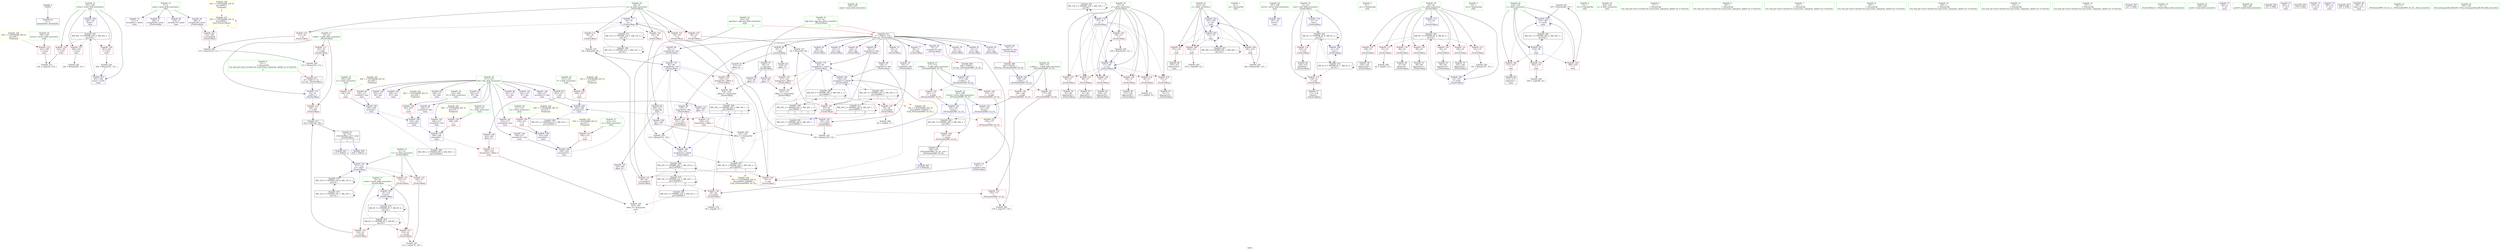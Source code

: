 digraph "SVFG" {
	label="SVFG";

	Node0x560f4e4e7440 [shape=record,color=grey,label="{NodeID: 0\nNullPtr}"];
	Node0x560f4e4e7440 -> Node0x560f4e511d20[style=solid];
	Node0x560f4e515880 [shape=record,color=blue,label="{NodeID: 194\n201\<--39\niCase\<--\nmain\n}"];
	Node0x560f4e515880 -> Node0x560f4e5302c0[style=dashed];
	Node0x560f4e512bf0 [shape=record,color=red,label="{NodeID: 111\n103\<--19\n\<--v.addr\n_Z5solve3Keyx\n}"];
	Node0x560f4e512bf0 -> Node0x560f4e5168b0[style=solid];
	Node0x560f4e510ef0 [shape=record,color=green,label="{NodeID: 28\n194\<--195\nmain\<--main_field_insensitive\n}"];
	Node0x560f4e5366c0 [shape=record,color=black,label="{NodeID: 305\nMR_10V_2 = PHI(MR_10V_3, MR_10V_1, )\npts\{28 \}\n}"];
	Node0x560f4e5366c0 -> Node0x560f4e51a800[style=dashed];
	Node0x560f4e5366c0 -> Node0x560f4e5366c0[style=dashed];
	Node0x560f4e5189f0 [shape=record,color=red,label="{NodeID: 139\n63\<--62\n\<--arrayidx6\n_Z5solve3Keyx\n}"];
	Node0x560f4e5189f0 -> Node0x560f4e517630[style=solid];
	Node0x560f4e513660 [shape=record,color=black,label="{NodeID: 56\n108\<--107\nidxprom25\<--\n_Z5solve3Keyx\n}"];
	Node0x560f4e52f260 [shape=record,color=yellow,style=double,label="{NodeID: 333\n16V_1 = ENCHI(MR_16V_0)\npts\{50000 \}\nFun[_Z5solve3Keyx]|{|<s1>3}}"];
	Node0x560f4e52f260 -> Node0x560f4e518d30[style=dashed];
	Node0x560f4e52f260:s1 -> Node0x560f4e52f260[style=dashed,color=red];
	Node0x560f4e51a0b0 [shape=record,color=red,label="{NodeID: 167\n275\<--221\n\<--j\nmain\n}"];
	Node0x560f4e51a0b0 -> Node0x560f4e513e80[style=solid];
	Node0x560f4e514d20 [shape=record,color=purple,label="{NodeID: 84\n84\<--17\narrayidx18\<--key\n_Z5solve3Keyx\n}"];
	Node0x560f4e514d20 -> Node0x560f4e518b90[style=solid];
	Node0x560f4e514d20 -> Node0x560f4e51a9a0[style=solid];
	Node0x560f4e4fcf30 [shape=record,color=green,label="{NodeID: 1\n6\<--1\n.str\<--dummyObj\nGlob }"];
	Node0x560f4e515950 [shape=record,color=blue,label="{NodeID: 195\n240\<--238\narrayidx\<--\nmain\n}"];
	Node0x560f4e515950 -> Node0x560f4e515a20[style=dashed];
	Node0x560f4e512cc0 [shape=record,color=red,label="{NodeID: 112\n160\<--19\n\<--v.addr\n_Z5solve3Keyx\n}"];
	Node0x560f4e512cc0 -> Node0x560f4e51f8f0[style=solid];
	Node0x560f4e510fc0 [shape=record,color=green,label="{NodeID: 29\n197\<--198\nretval\<--retval_field_insensitive\nmain\n}"];
	Node0x560f4e510fc0 -> Node0x560f4e5157b0[style=solid];
	Node0x560f4e536bc0 [shape=record,color=black,label="{NodeID: 306\nMR_12V_2 = PHI(MR_12V_3, MR_12V_1, )\npts\{30 \}\n}"];
	Node0x560f4e536bc0 -> Node0x560f4e51a8d0[style=dashed];
	Node0x560f4e536bc0 -> Node0x560f4e52ccc0[style=dashed];
	Node0x560f4e536bc0 -> Node0x560f4e536bc0[style=dashed];
	Node0x560f4e518ac0 [shape=record,color=red,label="{NodeID: 140\n78\<--75\n\<--call\n_Z5solve3Keyx\n}"];
	Node0x560f4e518ac0 -> Node0x560f4e51a8d0[style=solid];
	Node0x560f4e513730 [shape=record,color=black,label="{NodeID: 57\n117\<--116\ntobool\<--\n_Z5solve3Keyx\n}"];
	Node0x560f4e51f8f0 [shape=record,color=black,label="{NodeID: 251\n162 = PHI(158, 160, )\n}"];
	Node0x560f4e51f8f0 -> Node0x560f4e513a70[style=solid];
	Node0x560f4e51a180 [shape=record,color=red,label="{NodeID: 168\n281\<--221\n\<--j\nmain\n}"];
	Node0x560f4e51a180 -> Node0x560f4e520190[style=solid];
	Node0x560f4e514df0 [shape=record,color=purple,label="{NodeID: 85\n89\<--17\nb19\<--key\n_Z5solve3Keyx\n}"];
	Node0x560f4e507ff0 [shape=record,color=green,label="{NodeID: 2\n8\<--1\n.str.1\<--dummyObj\nGlob }"];
	Node0x560f4e515a20 [shape=record,color=blue,label="{NodeID: 196\n244\<--242\narrayidx4\<--\nmain\n}"];
	Node0x560f4e515a20 -> Node0x560f4e515af0[style=dashed];
	Node0x560f4e512d90 [shape=record,color=red,label="{NodeID: 113\n116\<--21\n\<--visit\n_Z5solve3Keyx\n}"];
	Node0x560f4e512d90 -> Node0x560f4e513730[style=solid];
	Node0x560f4e511090 [shape=record,color=green,label="{NodeID: 30\n199\<--200\nnCase\<--nCase_field_insensitive\nmain\n}"];
	Node0x560f4e511090 -> Node0x560f4e519550[style=solid];
	Node0x560f4e5370c0 [shape=record,color=black,label="{NodeID: 307\nMR_14V_2 = PHI(MR_14V_3, MR_14V_1, )\npts\{32 \}\n}"];
	Node0x560f4e5370c0 -> Node0x560f4e51ace0[style=dashed];
	Node0x560f4e5370c0 -> Node0x560f4e52d1c0[style=dashed];
	Node0x560f4e5370c0 -> Node0x560f4e5370c0[style=dashed];
	Node0x560f4e518b90 [shape=record,color=red,label="{NodeID: 141\n85\<--84\n\<--arrayidx18\n_Z5solve3Keyx\n}"];
	Node0x560f4e518b90 -> Node0x560f4e520310[style=solid];
	Node0x560f4e513800 [shape=record,color=black,label="{NodeID: 58\n129\<--128\nidxprom32\<--\n_Z5solve3Keyx\n}"];
	Node0x560f4e51fe90 [shape=record,color=grey,label="{NodeID: 252\n140 = Binary(139, 134, )\n}"];
	Node0x560f4e51fe90 -> Node0x560f4e51af50[style=solid];
	Node0x560f4e51a250 [shape=record,color=red,label="{NodeID: 169\n314\<--313\ndummyVal\<--offset_0\n_Z5solve3Keyx\n}"];
	Node0x560f4e51a250 -> Node0x560f4e51ab40[style=solid];
	Node0x560f4e514ec0 [shape=record,color=purple,label="{NodeID: 86\n92\<--17\narrayidx21\<--key\n_Z5solve3Keyx\n}"];
	Node0x560f4e514ec0 -> Node0x560f4e518c60[style=solid];
	Node0x560f4e514ec0 -> Node0x560f4e51aa70[style=solid];
	Node0x560f4e4ea1d0 [shape=record,color=green,label="{NodeID: 3\n10\<--1\n.str.2\<--dummyObj\nGlob }"];
	Node0x560f4e515af0 [shape=record,color=blue,label="{NodeID: 197\n248\<--246\narrayidx6\<--\nmain\n}"];
	Node0x560f4e515af0 -> Node0x560f4e51a3f0[style=dashed];
	Node0x560f4e515af0 -> Node0x560f4e5311c0[style=dashed];
	Node0x560f4e512e60 [shape=record,color=red,label="{NodeID: 114\n155\<--21\n\<--visit\n_Z5solve3Keyx\n}"];
	Node0x560f4e512e60 -> Node0x560f4e5139a0[style=solid];
	Node0x560f4e511160 [shape=record,color=green,label="{NodeID: 31\n201\<--202\niCase\<--iCase_field_insensitive\nmain\n}"];
	Node0x560f4e511160 -> Node0x560f4e519620[style=solid];
	Node0x560f4e511160 -> Node0x560f4e5196f0[style=solid];
	Node0x560f4e511160 -> Node0x560f4e5197c0[style=solid];
	Node0x560f4e511160 -> Node0x560f4e515880[style=solid];
	Node0x560f4e511160 -> Node0x560f4e516310[style=solid];
	Node0x560f4e5375c0 [shape=record,color=black,label="{NodeID: 308\nMR_18V_2 = PHI(MR_18V_3, MR_18V_1, )\npts\{340000 \}\n|{|<s3>3|<s4>3}}"];
	Node0x560f4e5375c0 -> Node0x560f4e518920[style=dashed];
	Node0x560f4e5375c0 -> Node0x560f4e533ec0[style=dashed];
	Node0x560f4e5375c0 -> Node0x560f4e5375c0[style=dashed];
	Node0x560f4e5375c0:s3 -> Node0x560f4e518e00[style=dashed,color=blue];
	Node0x560f4e5375c0:s4 -> Node0x560f4e51ae80[style=dashed,color=blue];
	Node0x560f4e518c60 [shape=record,color=red,label="{NodeID: 142\n93\<--92\n\<--arrayidx21\n_Z5solve3Keyx\n}"];
	Node0x560f4e518c60 -> Node0x560f4e520610[style=solid];
	Node0x560f4e5138d0 [shape=record,color=black,label="{NodeID: 59\n137\<--136\nidxprom36\<--\n_Z5solve3Keyx\n}"];
	Node0x560f4e520010 [shape=record,color=grey,label="{NodeID: 253\n287 = Binary(286, 147, )\n}"];
	Node0x560f4e520010 -> Node0x560f4e5160a0[style=solid];
	Node0x560f4e51a320 [shape=record,color=red,label="{NodeID: 170\n317\<--316\ndummyVal\<--offset_1\n_Z5solve3Keyx\n}"];
	Node0x560f4e51a320 -> Node0x560f4e51ac10[style=solid];
	Node0x560f4e514f90 [shape=record,color=purple,label="{NodeID: 87\n127\<--17\na31\<--key\n_Z5solve3Keyx\n}"];
	Node0x560f4e50f8a0 [shape=record,color=green,label="{NodeID: 4\n12\<--1\n.str.3\<--dummyObj\nGlob }"];
	Node0x560f4e515bc0 [shape=record,color=blue,label="{NodeID: 198\n252\<--250\narrayidx8\<--\nmain\n}"];
	Node0x560f4e515bc0 -> Node0x560f4e515c90[style=dashed];
	Node0x560f4e512f30 [shape=record,color=red,label="{NodeID: 115\n119\<--23\n\<--result\n_Z5solve3Keyx\n}"];
	Node0x560f4e512f30 -> Node0x560f4e517330[style=solid];
	Node0x560f4e511230 [shape=record,color=green,label="{NodeID: 32\n203\<--204\nn\<--n_field_insensitive\nmain\n}"];
	Node0x560f4e537ac0 [shape=record,color=black,label="{NodeID: 309\nMR_20V_2 = PHI(MR_20V_3, MR_20V_1, )\npts\{340001 \}\n|{|<s2>3|<s3>3}}"];
	Node0x560f4e537ac0 -> Node0x560f4e5343c0[style=dashed];
	Node0x560f4e537ac0 -> Node0x560f4e537ac0[style=dashed];
	Node0x560f4e537ac0:s2 -> Node0x560f4e518ed0[style=dashed,color=blue];
	Node0x560f4e537ac0:s3 -> Node0x560f4e51af50[style=dashed,color=blue];
	Node0x560f4e518d30 [shape=record,color=red,label="{NodeID: 143\n110\<--109\n\<--arrayidx26\n_Z5solve3Keyx\n}"];
	Node0x560f4e518d30 -> Node0x560f4e520790[style=solid];
	Node0x560f4e5139a0 [shape=record,color=black,label="{NodeID: 60\n156\<--155\ntobool42\<--\n_Z5solve3Keyx\n}"];
	Node0x560f4e520190 [shape=record,color=grey,label="{NodeID: 254\n282 = Binary(281, 147, )\n}"];
	Node0x560f4e520190 -> Node0x560f4e515fd0[style=solid];
	Node0x560f4e51a3f0 [shape=record,color=red,label="{NodeID: 171\n320\<--319\ndummyVal\<--offset_0\nmain\n}"];
	Node0x560f4e51a3f0 -> Node0x560f4e516170[style=solid];
	Node0x560f4e515060 [shape=record,color=purple,label="{NodeID: 88\n130\<--17\narrayidx33\<--key\n_Z5solve3Keyx\n}"];
	Node0x560f4e515060 -> Node0x560f4e518e00[style=solid];
	Node0x560f4e515060 -> Node0x560f4e51ae80[style=solid];
	Node0x560f4e50f930 [shape=record,color=green,label="{NodeID: 5\n37\<--1\n\<--dummyObj\nCan only get source location for instruction, argument, global var or function.}"];
	Node0x560f4e52f7d0 [shape=record,color=black,label="{NodeID: 282\nMR_26V_3 = PHI(MR_26V_4, MR_26V_2, )\npts\{168 \}\n}"];
	Node0x560f4e52f7d0 -> Node0x560f4e518fa0[style=dashed];
	Node0x560f4e515c90 [shape=record,color=blue,label="{NodeID: 199\n256\<--254\narrayidx10\<--\nmain\n}"];
	Node0x560f4e515c90 -> Node0x560f4e515d60[style=dashed];
	Node0x560f4e517740 [shape=record,color=red,label="{NodeID: 116\n158\<--23\n\<--result\n_Z5solve3Keyx\n}"];
	Node0x560f4e517740 -> Node0x560f4e51f8f0[style=solid];
	Node0x560f4e511300 [shape=record,color=green,label="{NodeID: 33\n205\<--206\na\<--a_field_insensitive\nmain\n}"];
	Node0x560f4e511300 -> Node0x560f4e519890[style=solid];
	Node0x560f4e537fc0 [shape=record,color=black,label="{NodeID: 310\nMR_22V_2 = PHI(MR_22V_3, MR_22V_1, )\npts\{2240000 \}\n|{|<s3>8}}"];
	Node0x560f4e537fc0 -> Node0x560f4e518920[style=dashed];
	Node0x560f4e537fc0 -> Node0x560f4e5348c0[style=dashed];
	Node0x560f4e537fc0 -> Node0x560f4e537fc0[style=dashed];
	Node0x560f4e537fc0:s3 -> Node0x560f4e531bc0[style=dashed,color=blue];
	Node0x560f4e518e00 [shape=record,color=red,label="{NodeID: 144\n131\<--130\n\<--arrayidx33\n_Z5solve3Keyx\n}"];
	Node0x560f4e518e00 -> Node0x560f4e516730[style=solid];
	Node0x560f4e513a70 [shape=record,color=black,label="{NodeID: 61\n16\<--162\n_Z5solve3Keyx_ret\<--cond\n_Z5solve3Keyx\n|{<s0>3|<s1>8}}"];
	Node0x560f4e513a70:s0 -> Node0x560f4e5578f0[style=solid,color=blue];
	Node0x560f4e513a70:s1 -> Node0x560f4e557b90[style=solid,color=blue];
	Node0x560f4e520310 [shape=record,color=grey,label="{NodeID: 255\n86 = Binary(85, 80, )\n}"];
	Node0x560f4e520310 -> Node0x560f4e51a9a0[style=solid];
	Node0x560f4e51a4c0 [shape=record,color=red,label="{NodeID: 172\n323\<--322\ndummyVal\<--offset_1\nmain\n}"];
	Node0x560f4e51a4c0 -> Node0x560f4e516240[style=solid];
	Node0x560f4e515130 [shape=record,color=purple,label="{NodeID: 89\n135\<--17\nb35\<--key\n_Z5solve3Keyx\n}"];
	Node0x560f4e4ea920 [shape=record,color=green,label="{NodeID: 6\n39\<--1\n\<--dummyObj\nCan only get source location for instruction, argument, global var or function.}"];
	Node0x560f4e515d60 [shape=record,color=blue,label="{NodeID: 200\n260\<--258\narrayidx12\<--\nmain\n}"];
	Node0x560f4e515d60 -> Node0x560f4e51a4c0[style=dashed];
	Node0x560f4e515d60 -> Node0x560f4e5316c0[style=dashed];
	Node0x560f4e517810 [shape=record,color=red,label="{NodeID: 117\n41\<--25\n\<--i\n_Z5solve3Keyx\n}"];
	Node0x560f4e517810 -> Node0x560f4e5174b0[style=solid];
	Node0x560f4e5113d0 [shape=record,color=green,label="{NodeID: 34\n207\<--208\nb\<--b_field_insensitive\nmain\n}"];
	Node0x560f4e5113d0 -> Node0x560f4e519960[style=solid];
	Node0x560f4e5384c0 [shape=record,color=black,label="{NodeID: 311\nMR_24V_2 = PHI(MR_24V_3, MR_24V_1, )\npts\{2240001 \}\n|{|<s2>8}}"];
	Node0x560f4e5384c0 -> Node0x560f4e534dc0[style=dashed];
	Node0x560f4e5384c0 -> Node0x560f4e5384c0[style=dashed];
	Node0x560f4e5384c0:s2 -> Node0x560f4e5320c0[style=dashed,color=blue];
	Node0x560f4e518ed0 [shape=record,color=red,label="{NodeID: 145\n139\<--138\n\<--arrayidx37\n_Z5solve3Keyx\n}"];
	Node0x560f4e518ed0 -> Node0x560f4e51fe90[style=solid];
	Node0x560f4e513b40 [shape=record,color=black,label="{NodeID: 62\n164\<--187\n_ZSt3minIxERKT_S2_S2__ret\<--\n_ZSt3minIxERKT_S2_S2_\n|{<s0>1}}"];
	Node0x560f4e513b40:s0 -> Node0x560f4e557700[style=solid,color=blue];
	Node0x560f4e53d980 [shape=record,color=yellow,style=double,label="{NodeID: 339\n38V_1 = ENCHI(MR_38V_0)\npts\{200 \}\nFun[main]}"];
	Node0x560f4e53d980 -> Node0x560f4e519550[style=dashed];
	Node0x560f4e520490 [shape=record,color=grey,label="{NodeID: 256\n146 = Binary(145, 147, )\n}"];
	Node0x560f4e520490 -> Node0x560f4e51b0f0[style=solid];
	Node0x560f4e51a590 [shape=record,color=blue,label="{NodeID: 173\n19\<--18\nv.addr\<--v\n_Z5solve3Keyx\n}"];
	Node0x560f4e51a590 -> Node0x560f4e512bf0[style=dashed];
	Node0x560f4e51a590 -> Node0x560f4e512cc0[style=dashed];
	Node0x560f4e515200 [shape=record,color=purple,label="{NodeID: 90\n138\<--17\narrayidx37\<--key\n_Z5solve3Keyx\n}"];
	Node0x560f4e515200 -> Node0x560f4e518ed0[style=solid];
	Node0x560f4e515200 -> Node0x560f4e51af50[style=solid];
	Node0x560f4e4ea9b0 [shape=record,color=green,label="{NodeID: 7\n43\<--1\n\<--dummyObj\nCan only get source location for instruction, argument, global var or function.}"];
	Node0x560f4e515e30 [shape=record,color=blue,label="{NodeID: 201\n219\<--39\ni\<--\nmain\n}"];
	Node0x560f4e515e30 -> Node0x560f4e519d70[style=dashed];
	Node0x560f4e515e30 -> Node0x560f4e519e40[style=dashed];
	Node0x560f4e515e30 -> Node0x560f4e519f10[style=dashed];
	Node0x560f4e515e30 -> Node0x560f4e5160a0[style=dashed];
	Node0x560f4e515e30 -> Node0x560f4e5307c0[style=dashed];
	Node0x560f4e5178e0 [shape=record,color=red,label="{NodeID: 118\n46\<--25\n\<--i\n_Z5solve3Keyx\n}"];
	Node0x560f4e5178e0 -> Node0x560f4e5130b0[style=solid];
	Node0x560f4e5114a0 [shape=record,color=green,label="{NodeID: 35\n209\<--210\nc\<--c_field_insensitive\nmain\n}"];
	Node0x560f4e5114a0 -> Node0x560f4e519a30[style=solid];
	Node0x560f4e518fa0 [shape=record,color=red,label="{NodeID: 146\n187\<--167\n\<--retval\n_ZSt3minIxERKT_S2_S2_\n}"];
	Node0x560f4e518fa0 -> Node0x560f4e513b40[style=solid];
	Node0x560f4e513c10 [shape=record,color=black,label="{NodeID: 63\n293\<--217\n\<--key\nmain\n}"];
	Node0x560f4e513c10 -> Node0x560f4e512a50[style=solid];
	Node0x560f4e513c10 -> Node0x560f4e512b20[style=solid];
	Node0x560f4e520610 [shape=record,color=grey,label="{NodeID: 257\n94 = Binary(93, 88, )\n}"];
	Node0x560f4e520610 -> Node0x560f4e51aa70[style=solid];
	Node0x560f4e51a660 [shape=record,color=blue,label="{NodeID: 174\n21\<--37\nvisit\<--\n_Z5solve3Keyx\n}"];
	Node0x560f4e51a660 -> Node0x560f4e5357c0[style=dashed];
	Node0x560f4e5152d0 [shape=record,color=purple,label="{NodeID: 91\n312\<--96\noffset_0\<--\n}"];
	Node0x560f4e5152d0 -> Node0x560f4e51ab40[style=solid];
	Node0x560f4e4ea3e0 [shape=record,color=green,label="{NodeID: 8\n51\<--1\n\<--dummyObj\nCan only get source location for instruction, argument, global var or function.|{<s0>8}}"];
	Node0x560f4e4ea3e0:s0 -> Node0x560f4e558cb0[style=solid,color=red];
	Node0x560f4e5302c0 [shape=record,color=black,label="{NodeID: 285\nMR_40V_3 = PHI(MR_40V_4, MR_40V_2, )\npts\{202 \}\n}"];
	Node0x560f4e5302c0 -> Node0x560f4e519620[style=dashed];
	Node0x560f4e5302c0 -> Node0x560f4e5196f0[style=dashed];
	Node0x560f4e5302c0 -> Node0x560f4e5197c0[style=dashed];
	Node0x560f4e5302c0 -> Node0x560f4e516310[style=dashed];
	Node0x560f4e515f00 [shape=record,color=blue,label="{NodeID: 202\n221\<--39\nj\<--\nmain\n}"];
	Node0x560f4e515f00 -> Node0x560f4e519fe0[style=dashed];
	Node0x560f4e515f00 -> Node0x560f4e51a0b0[style=dashed];
	Node0x560f4e515f00 -> Node0x560f4e51a180[style=dashed];
	Node0x560f4e515f00 -> Node0x560f4e515f00[style=dashed];
	Node0x560f4e515f00 -> Node0x560f4e515fd0[style=dashed];
	Node0x560f4e515f00 -> Node0x560f4e530cc0[style=dashed];
	Node0x560f4e5179b0 [shape=record,color=red,label="{NodeID: 119\n68\<--25\n\<--i\n_Z5solve3Keyx\n}"];
	Node0x560f4e5179b0 -> Node0x560f4e513250[style=solid];
	Node0x560f4e511570 [shape=record,color=green,label="{NodeID: 36\n211\<--212\nd\<--d_field_insensitive\nmain\n}"];
	Node0x560f4e511570 -> Node0x560f4e519b00[style=solid];
	Node0x560f4e519070 [shape=record,color=red,label="{NodeID: 147\n177\<--169\n\<--__a.addr\n_ZSt3minIxERKT_S2_S2_\n}"];
	Node0x560f4e519070 -> Node0x560f4e519480[style=solid];
	Node0x560f4e513ce0 [shape=record,color=black,label="{NodeID: 64\n292\<--223\n\<--agg.tmp\nmain\n}"];
	Node0x560f4e513ce0 -> Node0x560f4e5128b0[style=solid];
	Node0x560f4e513ce0 -> Node0x560f4e512980[style=solid];
	Node0x560f4e53db40 [shape=record,color=yellow,style=double,label="{NodeID: 341\n42V_1 = ENCHI(MR_42V_0)\npts\{206 \}\nFun[main]}"];
	Node0x560f4e53db40 -> Node0x560f4e519890[style=dashed];
	Node0x560f4e520790 [shape=record,color=grey,label="{NodeID: 258\n112 = Binary(110, 111, )\n}"];
	Node0x560f4e520790 -> Node0x560f4e5168b0[style=solid];
	Node0x560f4e51a730 [shape=record,color=blue,label="{NodeID: 175\n25\<--39\ni\<--\n_Z5solve3Keyx\n}"];
	Node0x560f4e51a730 -> Node0x560f4e5361c0[style=dashed];
	Node0x560f4e5153a0 [shape=record,color=purple,label="{NodeID: 92\n315\<--96\noffset_1\<--\n}"];
	Node0x560f4e5153a0 -> Node0x560f4e51ac10[style=solid];
	Node0x560f4e4ea470 [shape=record,color=green,label="{NodeID: 9\n99\<--1\n\<--dummyObj\nCan only get source location for instruction, argument, global var or function.}"];
	Node0x560f4e5307c0 [shape=record,color=black,label="{NodeID: 286\nMR_54V_2 = PHI(MR_54V_4, MR_54V_1, )\npts\{220 \}\n}"];
	Node0x560f4e5307c0 -> Node0x560f4e515e30[style=dashed];
	Node0x560f4e515fd0 [shape=record,color=blue,label="{NodeID: 203\n221\<--282\nj\<--inc\nmain\n}"];
	Node0x560f4e515fd0 -> Node0x560f4e519fe0[style=dashed];
	Node0x560f4e515fd0 -> Node0x560f4e51a0b0[style=dashed];
	Node0x560f4e515fd0 -> Node0x560f4e51a180[style=dashed];
	Node0x560f4e515fd0 -> Node0x560f4e515f00[style=dashed];
	Node0x560f4e515fd0 -> Node0x560f4e515fd0[style=dashed];
	Node0x560f4e515fd0 -> Node0x560f4e530cc0[style=dashed];
	Node0x560f4e517a80 [shape=record,color=red,label="{NodeID: 120\n82\<--25\n\<--i\n_Z5solve3Keyx\n}"];
	Node0x560f4e517a80 -> Node0x560f4e5133f0[style=solid];
	Node0x560f4e511640 [shape=record,color=green,label="{NodeID: 37\n213\<--214\ne\<--e_field_insensitive\nmain\n}"];
	Node0x560f4e511640 -> Node0x560f4e519bd0[style=solid];
	Node0x560f4e519140 [shape=record,color=red,label="{NodeID: 148\n184\<--169\n\<--__a.addr\n_ZSt3minIxERKT_S2_S2_\n}"];
	Node0x560f4e519140 -> Node0x560f4e5156e0[style=solid];
	Node0x560f4e513db0 [shape=record,color=black,label="{NodeID: 65\n273\<--272\nidxprom\<--\nmain\n}"];
	Node0x560f4e53dc20 [shape=record,color=yellow,style=double,label="{NodeID: 342\n44V_1 = ENCHI(MR_44V_0)\npts\{208 \}\nFun[main]}"];
	Node0x560f4e53dc20 -> Node0x560f4e519960[style=dashed];
	Node0x560f4e516730 [shape=record,color=grey,label="{NodeID: 259\n132 = Binary(131, 126, )\n}"];
	Node0x560f4e516730 -> Node0x560f4e51ae80[style=solid];
	Node0x560f4e51a800 [shape=record,color=blue,label="{NodeID: 176\n27\<--39\nj\<--\n_Z5solve3Keyx\n}"];
	Node0x560f4e51a800 -> Node0x560f4e517dc0[style=dashed];
	Node0x560f4e51a800 -> Node0x560f4e517e90[style=dashed];
	Node0x560f4e51a800 -> Node0x560f4e517f60[style=dashed];
	Node0x560f4e51a800 -> Node0x560f4e518030[style=dashed];
	Node0x560f4e51a800 -> Node0x560f4e518100[style=dashed];
	Node0x560f4e51a800 -> Node0x560f4e5181d0[style=dashed];
	Node0x560f4e51a800 -> Node0x560f4e5182a0[style=dashed];
	Node0x560f4e51a800 -> Node0x560f4e51b0f0[style=dashed];
	Node0x560f4e51a800 -> Node0x560f4e5366c0[style=dashed];
	Node0x560f4e515470 [shape=record,color=purple,label="{NodeID: 93\n313\<--97\noffset_0\<--\n}"];
	Node0x560f4e515470 -> Node0x560f4e51a250[style=solid];
	Node0x560f4e4ea560 [shape=record,color=green,label="{NodeID: 10\n100\<--1\n\<--dummyObj\nCan only get source location for instruction, argument, global var or function.}"];
	Node0x560f4e530cc0 [shape=record,color=black,label="{NodeID: 287\nMR_56V_2 = PHI(MR_56V_3, MR_56V_1, )\npts\{222 \}\n}"];
	Node0x560f4e530cc0 -> Node0x560f4e515f00[style=dashed];
	Node0x560f4e530cc0 -> Node0x560f4e530cc0[style=dashed];
	Node0x560f4e5160a0 [shape=record,color=blue,label="{NodeID: 204\n219\<--287\ni\<--inc24\nmain\n}"];
	Node0x560f4e5160a0 -> Node0x560f4e519d70[style=dashed];
	Node0x560f4e5160a0 -> Node0x560f4e519e40[style=dashed];
	Node0x560f4e5160a0 -> Node0x560f4e519f10[style=dashed];
	Node0x560f4e5160a0 -> Node0x560f4e5160a0[style=dashed];
	Node0x560f4e5160a0 -> Node0x560f4e5307c0[style=dashed];
	Node0x560f4e517b50 [shape=record,color=red,label="{NodeID: 121\n104\<--25\n\<--i\n_Z5solve3Keyx\n}"];
	Node0x560f4e517b50 -> Node0x560f4e513590[style=solid];
	Node0x560f4e511710 [shape=record,color=green,label="{NodeID: 38\n215\<--216\nf\<--f_field_insensitive\nmain\n}"];
	Node0x560f4e511710 -> Node0x560f4e519ca0[style=solid];
	Node0x560f4e519210 [shape=record,color=red,label="{NodeID: 149\n175\<--171\n\<--__b.addr\n_ZSt3minIxERKT_S2_S2_\n}"];
	Node0x560f4e519210 -> Node0x560f4e5193b0[style=solid];
	Node0x560f4e513e80 [shape=record,color=black,label="{NodeID: 66\n276\<--275\nidxprom20\<--\nmain\n}"];
	Node0x560f4e53dd00 [shape=record,color=yellow,style=double,label="{NodeID: 343\n46V_1 = ENCHI(MR_46V_0)\npts\{210 \}\nFun[main]}"];
	Node0x560f4e53dd00 -> Node0x560f4e519a30[style=dashed];
	Node0x560f4e5168b0 [shape=record,color=grey,label="{NodeID: 260\n113 = Binary(103, 112, )\n|{<s0>3}}"];
	Node0x560f4e5168b0:s0 -> Node0x560f4e558cb0[style=solid,color=red];
	Node0x560f4e51a8d0 [shape=record,color=blue,label="{NodeID: 177\n29\<--78\nm\<--\n_Z5solve3Keyx\n}"];
	Node0x560f4e51a8d0 -> Node0x560f4e518370[style=dashed];
	Node0x560f4e51a8d0 -> Node0x560f4e518440[style=dashed];
	Node0x560f4e51a8d0 -> Node0x560f4e518510[style=dashed];
	Node0x560f4e51a8d0 -> Node0x560f4e5185e0[style=dashed];
	Node0x560f4e51a8d0 -> Node0x560f4e5186b0[style=dashed];
	Node0x560f4e51a8d0 -> Node0x560f4e52ccc0[style=dashed];
	Node0x560f4e515540 [shape=record,color=purple,label="{NodeID: 94\n316\<--97\noffset_1\<--\n}"];
	Node0x560f4e515540 -> Node0x560f4e51a320[style=solid];
	Node0x560f4e4ea5f0 [shape=record,color=green,label="{NodeID: 11\n143\<--1\n\<--dummyObj\nCan only get source location for instruction, argument, global var or function.}"];
	Node0x560f4e5311c0 [shape=record,color=black,label="{NodeID: 288\nMR_59V_2 = PHI(MR_59V_5, MR_59V_1, )\npts\{2180000 \}\n}"];
	Node0x560f4e5311c0 -> Node0x560f4e515950[style=dashed];
	Node0x560f4e516170 [shape=record,color=blue, style = dotted,label="{NodeID: 205\n318\<--320\noffset_0\<--dummyVal\nmain\n|{<s0>8}}"];
	Node0x560f4e516170:s0 -> Node0x560f4e537fc0[style=dashed,color=red];
	Node0x560f4e517c20 [shape=record,color=red,label="{NodeID: 122\n128\<--25\n\<--i\n_Z5solve3Keyx\n}"];
	Node0x560f4e517c20 -> Node0x560f4e513800[style=solid];
	Node0x560f4e5117e0 [shape=record,color=green,label="{NodeID: 39\n217\<--218\nkey\<--key_field_insensitive\nmain\n}"];
	Node0x560f4e5117e0 -> Node0x560f4e513c10[style=solid];
	Node0x560f4e5117e0 -> Node0x560f4e515610[style=solid];
	Node0x560f4e5117e0 -> Node0x560f4e511fc0[style=solid];
	Node0x560f4e5117e0 -> Node0x560f4e512090[style=solid];
	Node0x560f4e5117e0 -> Node0x560f4e512160[style=solid];
	Node0x560f4e5117e0 -> Node0x560f4e512230[style=solid];
	Node0x560f4e5117e0 -> Node0x560f4e512300[style=solid];
	Node0x560f4e5117e0 -> Node0x560f4e5123d0[style=solid];
	Node0x560f4e5117e0 -> Node0x560f4e5124a0[style=solid];
	Node0x560f4e5117e0 -> Node0x560f4e512570[style=solid];
	Node0x560f4e5117e0 -> Node0x560f4e512640[style=solid];
	Node0x560f4e5117e0 -> Node0x560f4e512710[style=solid];
	Node0x560f4e5117e0 -> Node0x560f4e5127e0[style=solid];
	Node0x560f4e5192e0 [shape=record,color=red,label="{NodeID: 150\n181\<--171\n\<--__b.addr\n_ZSt3minIxERKT_S2_S2_\n}"];
	Node0x560f4e5192e0 -> Node0x560f4e51b430[style=solid];
	Node0x560f4e513f50 [shape=record,color=purple,label="{NodeID: 67\n106\<--4\narrayidx24\<--point\n_Z5solve3Keyx\n}"];
	Node0x560f4e53dde0 [shape=record,color=yellow,style=double,label="{NodeID: 344\n48V_1 = ENCHI(MR_48V_0)\npts\{212 \}\nFun[main]}"];
	Node0x560f4e53dde0 -> Node0x560f4e519b00[style=dashed];
	Node0x560f4e516a30 [shape=record,color=grey,label="{NodeID: 261\n291 = Binary(290, 147, )\n}"];
	Node0x560f4e51a9a0 [shape=record,color=blue,label="{NodeID: 178\n84\<--86\narrayidx18\<--sub\n_Z5solve3Keyx\n}"];
	Node0x560f4e51a9a0 -> Node0x560f4e518e00[style=dashed];
	Node0x560f4e51a9a0 -> Node0x560f4e51a250[style=dashed];
	Node0x560f4e51a9a0 -> Node0x560f4e51ab40[style=dashed];
	Node0x560f4e51a9a0 -> Node0x560f4e51ae80[style=dashed];
	Node0x560f4e515610 [shape=record,color=purple,label="{NodeID: 95\n239\<--217\na2\<--key\nmain\n}"];
	Node0x560f4e50fbe0 [shape=record,color=green,label="{NodeID: 12\n147\<--1\n\<--dummyObj\nCan only get source location for instruction, argument, global var or function.}"];
	Node0x560f4e5316c0 [shape=record,color=black,label="{NodeID: 289\nMR_61V_2 = PHI(MR_61V_5, MR_61V_1, )\npts\{2180001 \}\n}"];
	Node0x560f4e5316c0 -> Node0x560f4e515bc0[style=dashed];
	Node0x560f4e516240 [shape=record,color=blue, style = dotted,label="{NodeID: 206\n321\<--323\noffset_1\<--dummyVal\nmain\n|{<s0>8}}"];
	Node0x560f4e516240:s0 -> Node0x560f4e5384c0[style=dashed,color=red];
	Node0x560f4e517cf0 [shape=record,color=red,label="{NodeID: 123\n151\<--25\n\<--i\n_Z5solve3Keyx\n}"];
	Node0x560f4e517cf0 -> Node0x560f4e516d30[style=solid];
	Node0x560f4e5118b0 [shape=record,color=green,label="{NodeID: 40\n219\<--220\ni\<--i_field_insensitive\nmain\n}"];
	Node0x560f4e5118b0 -> Node0x560f4e519d70[style=solid];
	Node0x560f4e5118b0 -> Node0x560f4e519e40[style=solid];
	Node0x560f4e5118b0 -> Node0x560f4e519f10[style=solid];
	Node0x560f4e5118b0 -> Node0x560f4e515e30[style=solid];
	Node0x560f4e5118b0 -> Node0x560f4e5160a0[style=solid];
	Node0x560f4e5193b0 [shape=record,color=red,label="{NodeID: 151\n176\<--175\n\<--\n_ZSt3minIxERKT_S2_S2_\n}"];
	Node0x560f4e5193b0 -> Node0x560f4e5171b0[style=solid];
	Node0x560f4e514020 [shape=record,color=purple,label="{NodeID: 68\n109\<--4\narrayidx26\<--point\n_Z5solve3Keyx\n}"];
	Node0x560f4e514020 -> Node0x560f4e518d30[style=solid];
	Node0x560f4e53dec0 [shape=record,color=yellow,style=double,label="{NodeID: 345\n50V_1 = ENCHI(MR_50V_0)\npts\{214 \}\nFun[main]}"];
	Node0x560f4e53dec0 -> Node0x560f4e519bd0[style=dashed];
	Node0x560f4e516bb0 [shape=record,color=grey,label="{NodeID: 262\n302 = Binary(301, 147, )\n}"];
	Node0x560f4e516bb0 -> Node0x560f4e516310[style=solid];
	Node0x560f4e51aa70 [shape=record,color=blue,label="{NodeID: 179\n92\<--94\narrayidx21\<--sub22\n_Z5solve3Keyx\n}"];
	Node0x560f4e51aa70 -> Node0x560f4e518ed0[style=dashed];
	Node0x560f4e51aa70 -> Node0x560f4e51a320[style=dashed];
	Node0x560f4e51aa70 -> Node0x560f4e51ac10[style=dashed];
	Node0x560f4e51aa70 -> Node0x560f4e51af50[style=dashed];
	Node0x560f4e511fc0 [shape=record,color=purple,label="{NodeID: 96\n240\<--217\narrayidx\<--key\nmain\n}"];
	Node0x560f4e511fc0 -> Node0x560f4e515950[style=solid];
	Node0x560f4e50fcb0 [shape=record,color=green,label="{NodeID: 13\n4\<--5\npoint\<--point_field_insensitive\nGlob }"];
	Node0x560f4e50fcb0 -> Node0x560f4e513f50[style=solid];
	Node0x560f4e50fcb0 -> Node0x560f4e514020[style=solid];
	Node0x560f4e50fcb0 -> Node0x560f4e5140f0[style=solid];
	Node0x560f4e50fcb0 -> Node0x560f4e5141c0[style=solid];
	Node0x560f4e531bc0 [shape=record,color=black,label="{NodeID: 290\nMR_22V_2 = PHI(MR_22V_4, MR_22V_1, )\npts\{2240000 \}\n}"];
	Node0x560f4e531bc0 -> Node0x560f4e516170[style=dashed];
	Node0x560f4e516310 [shape=record,color=blue,label="{NodeID: 207\n201\<--302\niCase\<--inc29\nmain\n}"];
	Node0x560f4e516310 -> Node0x560f4e5302c0[style=dashed];
	Node0x560f4e517dc0 [shape=record,color=red,label="{NodeID: 124\n56\<--27\n\<--j\n_Z5solve3Keyx\n}"];
	Node0x560f4e517dc0 -> Node0x560f4e522b20[style=solid];
	Node0x560f4e511980 [shape=record,color=green,label="{NodeID: 41\n221\<--222\nj\<--j_field_insensitive\nmain\n}"];
	Node0x560f4e511980 -> Node0x560f4e519fe0[style=solid];
	Node0x560f4e511980 -> Node0x560f4e51a0b0[style=solid];
	Node0x560f4e511980 -> Node0x560f4e51a180[style=solid];
	Node0x560f4e511980 -> Node0x560f4e515f00[style=solid];
	Node0x560f4e511980 -> Node0x560f4e515fd0[style=solid];
	Node0x560f4e556b80 [shape=record,color=black,label="{NodeID: 401\n227 = PHI()\n}"];
	Node0x560f4e519480 [shape=record,color=red,label="{NodeID: 152\n178\<--177\n\<--\n_ZSt3minIxERKT_S2_S2_\n}"];
	Node0x560f4e519480 -> Node0x560f4e5171b0[style=solid];
	Node0x560f4e5140f0 [shape=record,color=purple,label="{NodeID: 69\n274\<--4\narrayidx19\<--point\nmain\n}"];
	Node0x560f4e53dfa0 [shape=record,color=yellow,style=double,label="{NodeID: 346\n52V_1 = ENCHI(MR_52V_0)\npts\{216 \}\nFun[main]}"];
	Node0x560f4e53dfa0 -> Node0x560f4e519ca0[style=dashed];
	Node0x560f4e516d30 [shape=record,color=grey,label="{NodeID: 263\n152 = Binary(151, 147, )\n}"];
	Node0x560f4e516d30 -> Node0x560f4e51b1c0[style=solid];
	Node0x560f4e51ab40 [shape=record,color=blue, style = dotted,label="{NodeID: 180\n312\<--314\noffset_0\<--dummyVal\n_Z5solve3Keyx\n|{<s0>3}}"];
	Node0x560f4e51ab40:s0 -> Node0x560f4e5375c0[style=dashed,color=red];
	Node0x560f4e512090 [shape=record,color=purple,label="{NodeID: 97\n243\<--217\na3\<--key\nmain\n}"];
	Node0x560f4e5105d0 [shape=record,color=green,label="{NodeID: 14\n14\<--15\n_Z5solve3Keyx\<--_Z5solve3Keyx_field_insensitive\n}"];
	Node0x560f4e5320c0 [shape=record,color=black,label="{NodeID: 291\nMR_24V_2 = PHI(MR_24V_4, MR_24V_1, )\npts\{2240001 \}\n}"];
	Node0x560f4e5320c0 -> Node0x560f4e516240[style=dashed];
	Node0x560f4e517e90 [shape=record,color=red,label="{NodeID: 125\n60\<--27\n\<--j\n_Z5solve3Keyx\n}"];
	Node0x560f4e517e90 -> Node0x560f4e513180[style=solid];
	Node0x560f4e511a50 [shape=record,color=green,label="{NodeID: 42\n223\<--224\nagg.tmp\<--agg.tmp_field_insensitive\nmain\n|{|<s1>8}}"];
	Node0x560f4e511a50 -> Node0x560f4e513ce0[style=solid];
	Node0x560f4e511a50:s1 -> Node0x560f4e5580b0[style=solid,color=red];
	Node0x560f4e557700 [shape=record,color=black,label="{NodeID: 402\n75 = PHI(164, )\n}"];
	Node0x560f4e557700 -> Node0x560f4e518ac0[style=solid];
	Node0x560f4e519550 [shape=record,color=red,label="{NodeID: 153\n233\<--199\n\<--nCase\nmain\n}"];
	Node0x560f4e519550 -> Node0x560f4e522ca0[style=solid];
	Node0x560f4e5141c0 [shape=record,color=purple,label="{NodeID: 70\n277\<--4\narrayidx21\<--point\nmain\n}"];
	Node0x560f4e516eb0 [shape=record,color=grey,label="{NodeID: 264\n265 = cmp(264, 43, )\n}"];
	Node0x560f4e51ac10 [shape=record,color=blue, style = dotted,label="{NodeID: 181\n315\<--317\noffset_1\<--dummyVal\n_Z5solve3Keyx\n|{<s0>3}}"];
	Node0x560f4e51ac10:s0 -> Node0x560f4e537ac0[style=dashed,color=red];
	Node0x560f4e512160 [shape=record,color=purple,label="{NodeID: 98\n244\<--217\narrayidx4\<--key\nmain\n}"];
	Node0x560f4e512160 -> Node0x560f4e515a20[style=solid];
	Node0x560f4e510660 [shape=record,color=green,label="{NodeID: 15\n19\<--20\nv.addr\<--v.addr_field_insensitive\n_Z5solve3Keyx\n}"];
	Node0x560f4e510660 -> Node0x560f4e512bf0[style=solid];
	Node0x560f4e510660 -> Node0x560f4e512cc0[style=solid];
	Node0x560f4e510660 -> Node0x560f4e51a590[style=solid];
	Node0x560f4e517f60 [shape=record,color=red,label="{NodeID: 126\n72\<--27\n\<--j\n_Z5solve3Keyx\n}"];
	Node0x560f4e517f60 -> Node0x560f4e513320[style=solid];
	Node0x560f4e511b20 [shape=record,color=green,label="{NodeID: 43\n228\<--229\nscanf\<--scanf_field_insensitive\n}"];
	Node0x560f4e5578f0 [shape=record,color=black,label="{NodeID: 403\n114 = PHI(16, )\n}"];
	Node0x560f4e5578f0 -> Node0x560f4e51ace0[style=solid];
	Node0x560f4e519620 [shape=record,color=red,label="{NodeID: 154\n232\<--201\n\<--iCase\nmain\n}"];
	Node0x560f4e519620 -> Node0x560f4e522ca0[style=solid];
	Node0x560f4e514290 [shape=record,color=purple,label="{NodeID: 71\n226\<--6\n\<--.str\nmain\n}"];
	Node0x560f4e517030 [shape=record,color=grey,label="{NodeID: 265\n270 = cmp(269, 43, )\n}"];
	Node0x560f4e51ace0 [shape=record,color=blue,label="{NodeID: 182\n31\<--114\nvv\<--call27\n_Z5solve3Keyx\n}"];
	Node0x560f4e51ace0 -> Node0x560f4e518780[style=dashed];
	Node0x560f4e51ace0 -> Node0x560f4e518850[style=dashed];
	Node0x560f4e51ace0 -> Node0x560f4e52d1c0[style=dashed];
	Node0x560f4e512230 [shape=record,color=purple,label="{NodeID: 99\n247\<--217\na5\<--key\nmain\n}"];
	Node0x560f4e5106f0 [shape=record,color=green,label="{NodeID: 16\n21\<--22\nvisit\<--visit_field_insensitive\n_Z5solve3Keyx\n}"];
	Node0x560f4e5106f0 -> Node0x560f4e512d90[style=solid];
	Node0x560f4e5106f0 -> Node0x560f4e512e60[style=solid];
	Node0x560f4e5106f0 -> Node0x560f4e51a660[style=solid];
	Node0x560f4e5106f0 -> Node0x560f4e51b020[style=solid];
	Node0x560f4e518030 [shape=record,color=red,label="{NodeID: 127\n90\<--27\n\<--j\n_Z5solve3Keyx\n}"];
	Node0x560f4e518030 -> Node0x560f4e5134c0[style=solid];
	Node0x560f4e511c20 [shape=record,color=green,label="{NodeID: 44\n298\<--299\nprintf\<--printf_field_insensitive\n}"];
	Node0x560f4e5579f0 [shape=record,color=black,label="{NodeID: 404\n237 = PHI()\n}"];
	Node0x560f4e5196f0 [shape=record,color=red,label="{NodeID: 155\n290\<--201\n\<--iCase\nmain\n}"];
	Node0x560f4e5196f0 -> Node0x560f4e516a30[style=solid];
	Node0x560f4e514360 [shape=record,color=purple,label="{NodeID: 72\n236\<--8\n\<--.str.1\nmain\n}"];
	Node0x560f4e53e240 [shape=record,color=yellow,style=double,label="{NodeID: 349\n16V_1 = ENCHI(MR_16V_0)\npts\{50000 \}\nFun[main]|{<s0>8}}"];
	Node0x560f4e53e240:s0 -> Node0x560f4e52f260[style=dashed,color=red];
	Node0x560f4e5171b0 [shape=record,color=grey,label="{NodeID: 266\n179 = cmp(176, 178, )\n}"];
	Node0x560f4e51adb0 [shape=record,color=blue,label="{NodeID: 183\n23\<--123\nresult\<--\n_Z5solve3Keyx\n}"];
	Node0x560f4e51adb0 -> Node0x560f4e52c7c0[style=dashed];
	Node0x560f4e512300 [shape=record,color=purple,label="{NodeID: 100\n248\<--217\narrayidx6\<--key\nmain\n}"];
	Node0x560f4e512300 -> Node0x560f4e515af0[style=solid];
	Node0x560f4e510780 [shape=record,color=green,label="{NodeID: 17\n23\<--24\nresult\<--result_field_insensitive\n_Z5solve3Keyx\n}"];
	Node0x560f4e510780 -> Node0x560f4e512f30[style=solid];
	Node0x560f4e510780 -> Node0x560f4e517740[style=solid];
	Node0x560f4e510780 -> Node0x560f4e51adb0[style=solid];
	Node0x560f4e518100 [shape=record,color=red,label="{NodeID: 128\n107\<--27\n\<--j\n_Z5solve3Keyx\n}"];
	Node0x560f4e518100 -> Node0x560f4e513660[style=solid];
	Node0x560f4e511d20 [shape=record,color=black,label="{NodeID: 45\n2\<--3\ndummyVal\<--dummyVal\n}"];
	Node0x560f4e557ac0 [shape=record,color=black,label="{NodeID: 405\n279 = PHI()\n}"];
	Node0x560f4e5197c0 [shape=record,color=red,label="{NodeID: 156\n301\<--201\n\<--iCase\nmain\n}"];
	Node0x560f4e5197c0 -> Node0x560f4e516bb0[style=solid];
	Node0x560f4e514430 [shape=record,color=purple,label="{NodeID: 73\n278\<--10\n\<--.str.2\nmain\n}"];
	Node0x560f4e517330 [shape=record,color=grey,label="{NodeID: 267\n121 = cmp(119, 120, )\n}"];
	Node0x560f4e51ae80 [shape=record,color=blue,label="{NodeID: 184\n130\<--132\narrayidx33\<--add34\n_Z5solve3Keyx\n}"];
	Node0x560f4e51ae80 -> Node0x560f4e533ec0[style=dashed];
	Node0x560f4e51ae80 -> Node0x560f4e5348c0[style=dashed];
	Node0x560f4e5123d0 [shape=record,color=purple,label="{NodeID: 101\n251\<--217\nb7\<--key\nmain\n}"];
	Node0x560f4e510810 [shape=record,color=green,label="{NodeID: 18\n25\<--26\ni\<--i_field_insensitive\n_Z5solve3Keyx\n}"];
	Node0x560f4e510810 -> Node0x560f4e517810[style=solid];
	Node0x560f4e510810 -> Node0x560f4e5178e0[style=solid];
	Node0x560f4e510810 -> Node0x560f4e5179b0[style=solid];
	Node0x560f4e510810 -> Node0x560f4e517a80[style=solid];
	Node0x560f4e510810 -> Node0x560f4e517b50[style=solid];
	Node0x560f4e510810 -> Node0x560f4e517c20[style=solid];
	Node0x560f4e510810 -> Node0x560f4e517cf0[style=solid];
	Node0x560f4e510810 -> Node0x560f4e51a730[style=solid];
	Node0x560f4e510810 -> Node0x560f4e51b1c0[style=solid];
	Node0x560f4e5181d0 [shape=record,color=red,label="{NodeID: 129\n136\<--27\n\<--j\n_Z5solve3Keyx\n}"];
	Node0x560f4e5181d0 -> Node0x560f4e5138d0[style=solid];
	Node0x560f4e511e20 [shape=record,color=black,label="{NodeID: 46\n97\<--17\n\<--key\n_Z5solve3Keyx\n}"];
	Node0x560f4e511e20 -> Node0x560f4e515470[style=solid];
	Node0x560f4e511e20 -> Node0x560f4e515540[style=solid];
	Node0x560f4e557b90 [shape=record,color=black,label="{NodeID: 406\n295 = PHI(16, )\n}"];
	Node0x560f4e519890 [shape=record,color=red,label="{NodeID: 157\n238\<--205\n\<--a\nmain\n}"];
	Node0x560f4e519890 -> Node0x560f4e515950[style=solid];
	Node0x560f4e514500 [shape=record,color=purple,label="{NodeID: 74\n296\<--12\n\<--.str.3\nmain\n}"];
	Node0x560f4e5174b0 [shape=record,color=grey,label="{NodeID: 268\n42 = cmp(41, 43, )\n}"];
	Node0x560f4e51af50 [shape=record,color=blue,label="{NodeID: 185\n138\<--140\narrayidx37\<--add38\n_Z5solve3Keyx\n}"];
	Node0x560f4e51af50 -> Node0x560f4e5343c0[style=dashed];
	Node0x560f4e51af50 -> Node0x560f4e534dc0[style=dashed];
	Node0x560f4e5124a0 [shape=record,color=purple,label="{NodeID: 102\n252\<--217\narrayidx8\<--key\nmain\n}"];
	Node0x560f4e5124a0 -> Node0x560f4e515bc0[style=solid];
	Node0x560f4e5108a0 [shape=record,color=green,label="{NodeID: 19\n27\<--28\nj\<--j_field_insensitive\n_Z5solve3Keyx\n}"];
	Node0x560f4e5108a0 -> Node0x560f4e517dc0[style=solid];
	Node0x560f4e5108a0 -> Node0x560f4e517e90[style=solid];
	Node0x560f4e5108a0 -> Node0x560f4e517f60[style=solid];
	Node0x560f4e5108a0 -> Node0x560f4e518030[style=solid];
	Node0x560f4e5108a0 -> Node0x560f4e518100[style=solid];
	Node0x560f4e5108a0 -> Node0x560f4e5181d0[style=solid];
	Node0x560f4e5108a0 -> Node0x560f4e5182a0[style=solid];
	Node0x560f4e5108a0 -> Node0x560f4e51a800[style=solid];
	Node0x560f4e5108a0 -> Node0x560f4e51b0f0[style=solid];
	Node0x560f4e5182a0 [shape=record,color=red,label="{NodeID: 130\n145\<--27\n\<--j\n_Z5solve3Keyx\n}"];
	Node0x560f4e5182a0 -> Node0x560f4e520490[style=solid];
	Node0x560f4e511ef0 [shape=record,color=black,label="{NodeID: 47\n96\<--33\n\<--agg.tmp\n_Z5solve3Keyx\n}"];
	Node0x560f4e511ef0 -> Node0x560f4e5152d0[style=solid];
	Node0x560f4e511ef0 -> Node0x560f4e5153a0[style=solid];
	Node0x560f4e557d30 [shape=record,color=black,label="{NodeID: 407\n297 = PHI()\n}"];
	Node0x560f4e53c3a0 [shape=record,color=yellow,style=double,label="{NodeID: 324\n32V_1 = ENCHI(MR_32V_0)\npts\{340000 2240000 \}\nFun[_ZSt3minIxERKT_S2_S2_]}"];
	Node0x560f4e53c3a0 -> Node0x560f4e519480[style=dashed];
	Node0x560f4e519960 [shape=record,color=red,label="{NodeID: 158\n242\<--207\n\<--b\nmain\n}"];
	Node0x560f4e519960 -> Node0x560f4e515a20[style=solid];
	Node0x560f4e5145d0 [shape=record,color=purple,label="{NodeID: 75\n45\<--17\na\<--key\n_Z5solve3Keyx\n}"];
	Node0x560f4e517630 [shape=record,color=grey,label="{NodeID: 269\n64 = cmp(63, 51, )\n}"];
	Node0x560f4e51b020 [shape=record,color=blue,label="{NodeID: 186\n21\<--143\nvisit\<--\n_Z5solve3Keyx\n}"];
	Node0x560f4e51b020 -> Node0x560f4e52c2c0[style=dashed];
	Node0x560f4e512570 [shape=record,color=purple,label="{NodeID: 103\n255\<--217\nb9\<--key\nmain\n}"];
	Node0x560f4e510930 [shape=record,color=green,label="{NodeID: 20\n29\<--30\nm\<--m_field_insensitive\n_Z5solve3Keyx\n}"];
	Node0x560f4e510930 -> Node0x560f4e518370[style=solid];
	Node0x560f4e510930 -> Node0x560f4e518440[style=solid];
	Node0x560f4e510930 -> Node0x560f4e518510[style=solid];
	Node0x560f4e510930 -> Node0x560f4e5185e0[style=solid];
	Node0x560f4e510930 -> Node0x560f4e5186b0[style=solid];
	Node0x560f4e510930 -> Node0x560f4e51a8d0[style=solid];
	Node0x560f4e533ec0 [shape=record,color=black,label="{NodeID: 297\nMR_18V_4 = PHI(MR_18V_5, MR_18V_2, )\npts\{340000 \}\n|{|<s5>1}}"];
	Node0x560f4e533ec0 -> Node0x560f4e518ac0[style=dashed];
	Node0x560f4e533ec0 -> Node0x560f4e518b90[style=dashed];
	Node0x560f4e533ec0 -> Node0x560f4e51a9a0[style=dashed];
	Node0x560f4e533ec0 -> Node0x560f4e533ec0[style=dashed];
	Node0x560f4e533ec0 -> Node0x560f4e5375c0[style=dashed];
	Node0x560f4e533ec0:s5 -> Node0x560f4e53c3a0[style=dashed,color=red];
	Node0x560f4e518370 [shape=record,color=red,label="{NodeID: 131\n80\<--29\n\<--m\n_Z5solve3Keyx\n}"];
	Node0x560f4e518370 -> Node0x560f4e520310[style=solid];
	Node0x560f4e512fe0 [shape=record,color=black,label="{NodeID: 48\n196\<--39\nmain_ret\<--\nmain\n}"];
	Node0x560f4e557e00 [shape=record,color=black,label="{NodeID: 408\n165 = PHI(70, )\n0th arg _ZSt3minIxERKT_S2_S2_ }"];
	Node0x560f4e557e00 -> Node0x560f4e51b290[style=solid];
	Node0x560f4e53c4b0 [shape=record,color=yellow,style=double,label="{NodeID: 325\n34V_1 = ENCHI(MR_34V_0)\npts\{340001 2240001 \}\nFun[_ZSt3minIxERKT_S2_S2_]}"];
	Node0x560f4e53c4b0 -> Node0x560f4e5193b0[style=dashed];
	Node0x560f4e519a30 [shape=record,color=red,label="{NodeID: 159\n246\<--209\n\<--c\nmain\n}"];
	Node0x560f4e519a30 -> Node0x560f4e515af0[style=solid];
	Node0x560f4e5146a0 [shape=record,color=purple,label="{NodeID: 76\n48\<--17\narrayidx\<--key\n_Z5solve3Keyx\n}"];
	Node0x560f4e5146a0 -> Node0x560f4e518920[style=solid];
	Node0x560f4e5229a0 [shape=record,color=grey,label="{NodeID: 270\n50 = cmp(49, 51, )\n}"];
	Node0x560f4e51b0f0 [shape=record,color=blue,label="{NodeID: 187\n27\<--146\nj\<--inc\n_Z5solve3Keyx\n}"];
	Node0x560f4e51b0f0 -> Node0x560f4e517dc0[style=dashed];
	Node0x560f4e51b0f0 -> Node0x560f4e517e90[style=dashed];
	Node0x560f4e51b0f0 -> Node0x560f4e517f60[style=dashed];
	Node0x560f4e51b0f0 -> Node0x560f4e518030[style=dashed];
	Node0x560f4e51b0f0 -> Node0x560f4e518100[style=dashed];
	Node0x560f4e51b0f0 -> Node0x560f4e5181d0[style=dashed];
	Node0x560f4e51b0f0 -> Node0x560f4e5182a0[style=dashed];
	Node0x560f4e51b0f0 -> Node0x560f4e51b0f0[style=dashed];
	Node0x560f4e51b0f0 -> Node0x560f4e5366c0[style=dashed];
	Node0x560f4e512640 [shape=record,color=purple,label="{NodeID: 104\n256\<--217\narrayidx10\<--key\nmain\n}"];
	Node0x560f4e512640 -> Node0x560f4e515c90[style=solid];
	Node0x560f4e5109c0 [shape=record,color=green,label="{NodeID: 21\n31\<--32\nvv\<--vv_field_insensitive\n_Z5solve3Keyx\n}"];
	Node0x560f4e5109c0 -> Node0x560f4e518780[style=solid];
	Node0x560f4e5109c0 -> Node0x560f4e518850[style=solid];
	Node0x560f4e5109c0 -> Node0x560f4e51ace0[style=solid];
	Node0x560f4e5343c0 [shape=record,color=black,label="{NodeID: 298\nMR_20V_4 = PHI(MR_20V_5, MR_20V_2, )\npts\{340001 \}\n|{|<s6>1}}"];
	Node0x560f4e5343c0 -> Node0x560f4e5189f0[style=dashed];
	Node0x560f4e5343c0 -> Node0x560f4e518ac0[style=dashed];
	Node0x560f4e5343c0 -> Node0x560f4e518c60[style=dashed];
	Node0x560f4e5343c0 -> Node0x560f4e51aa70[style=dashed];
	Node0x560f4e5343c0 -> Node0x560f4e5343c0[style=dashed];
	Node0x560f4e5343c0 -> Node0x560f4e537ac0[style=dashed];
	Node0x560f4e5343c0:s6 -> Node0x560f4e53c4b0[style=dashed,color=red];
	Node0x560f4e518440 [shape=record,color=red,label="{NodeID: 132\n88\<--29\n\<--m\n_Z5solve3Keyx\n}"];
	Node0x560f4e518440 -> Node0x560f4e520610[style=solid];
	Node0x560f4e5130b0 [shape=record,color=black,label="{NodeID: 49\n47\<--46\nidxprom\<--\n_Z5solve3Keyx\n}"];
	Node0x560f4e557f70 [shape=record,color=black,label="{NodeID: 409\n166 = PHI(74, )\n1st arg _ZSt3minIxERKT_S2_S2_ }"];
	Node0x560f4e557f70 -> Node0x560f4e51b360[style=solid];
	Node0x560f4e519b00 [shape=record,color=red,label="{NodeID: 160\n250\<--211\n\<--d\nmain\n}"];
	Node0x560f4e519b00 -> Node0x560f4e515bc0[style=solid];
	Node0x560f4e514770 [shape=record,color=purple,label="{NodeID: 77\n59\<--17\nb\<--key\n_Z5solve3Keyx\n}"];
	Node0x560f4e522b20 [shape=record,color=grey,label="{NodeID: 271\n57 = cmp(56, 43, )\n}"];
	Node0x560f4e51b1c0 [shape=record,color=blue,label="{NodeID: 188\n25\<--152\ni\<--inc40\n_Z5solve3Keyx\n}"];
	Node0x560f4e51b1c0 -> Node0x560f4e5361c0[style=dashed];
	Node0x560f4e512710 [shape=record,color=purple,label="{NodeID: 105\n259\<--217\nb11\<--key\nmain\n}"];
	Node0x560f4e510a50 [shape=record,color=green,label="{NodeID: 22\n33\<--34\nagg.tmp\<--agg.tmp_field_insensitive\n_Z5solve3Keyx\n|{|<s1>3}}"];
	Node0x560f4e510a50 -> Node0x560f4e511ef0[style=solid];
	Node0x560f4e510a50:s1 -> Node0x560f4e5580b0[style=solid,color=red];
	Node0x560f4e5348c0 [shape=record,color=black,label="{NodeID: 299\nMR_22V_4 = PHI(MR_22V_5, MR_22V_2, )\npts\{2240000 \}\n|{|<s5>1}}"];
	Node0x560f4e5348c0 -> Node0x560f4e518ac0[style=dashed];
	Node0x560f4e5348c0 -> Node0x560f4e518b90[style=dashed];
	Node0x560f4e5348c0 -> Node0x560f4e51a9a0[style=dashed];
	Node0x560f4e5348c0 -> Node0x560f4e5348c0[style=dashed];
	Node0x560f4e5348c0 -> Node0x560f4e537fc0[style=dashed];
	Node0x560f4e5348c0:s5 -> Node0x560f4e53c3a0[style=dashed,color=red];
	Node0x560f4e518510 [shape=record,color=red,label="{NodeID: 133\n111\<--29\n\<--m\n_Z5solve3Keyx\n}"];
	Node0x560f4e518510 -> Node0x560f4e520790[style=solid];
	Node0x560f4e513180 [shape=record,color=black,label="{NodeID: 50\n61\<--60\nidxprom5\<--\n_Z5solve3Keyx\n}"];
	Node0x560f4e5580b0 [shape=record,color=black,label="{NodeID: 410\n17 = PHI(33, 223, )\n0th arg _Z5solve3Keyx }"];
	Node0x560f4e5580b0 -> Node0x560f4e511e20[style=solid];
	Node0x560f4e5580b0 -> Node0x560f4e5145d0[style=solid];
	Node0x560f4e5580b0 -> Node0x560f4e5146a0[style=solid];
	Node0x560f4e5580b0 -> Node0x560f4e514770[style=solid];
	Node0x560f4e5580b0 -> Node0x560f4e514840[style=solid];
	Node0x560f4e5580b0 -> Node0x560f4e514910[style=solid];
	Node0x560f4e5580b0 -> Node0x560f4e5149e0[style=solid];
	Node0x560f4e5580b0 -> Node0x560f4e514ab0[style=solid];
	Node0x560f4e5580b0 -> Node0x560f4e514b80[style=solid];
	Node0x560f4e5580b0 -> Node0x560f4e514c50[style=solid];
	Node0x560f4e5580b0 -> Node0x560f4e514d20[style=solid];
	Node0x560f4e5580b0 -> Node0x560f4e514df0[style=solid];
	Node0x560f4e5580b0 -> Node0x560f4e514ec0[style=solid];
	Node0x560f4e5580b0 -> Node0x560f4e514f90[style=solid];
	Node0x560f4e5580b0 -> Node0x560f4e515060[style=solid];
	Node0x560f4e5580b0 -> Node0x560f4e515130[style=solid];
	Node0x560f4e5580b0 -> Node0x560f4e515200[style=solid];
	Node0x560f4e519bd0 [shape=record,color=red,label="{NodeID: 161\n254\<--213\n\<--e\nmain\n}"];
	Node0x560f4e519bd0 -> Node0x560f4e515c90[style=solid];
	Node0x560f4e514840 [shape=record,color=purple,label="{NodeID: 78\n62\<--17\narrayidx6\<--key\n_Z5solve3Keyx\n}"];
	Node0x560f4e514840 -> Node0x560f4e5189f0[style=solid];
	Node0x560f4e522ca0 [shape=record,color=grey,label="{NodeID: 272\n234 = cmp(232, 233, )\n}"];
	Node0x560f4e51b290 [shape=record,color=blue,label="{NodeID: 189\n169\<--165\n__a.addr\<--__a\n_ZSt3minIxERKT_S2_S2_\n}"];
	Node0x560f4e51b290 -> Node0x560f4e519070[style=dashed];
	Node0x560f4e51b290 -> Node0x560f4e519140[style=dashed];
	Node0x560f4e5127e0 [shape=record,color=purple,label="{NodeID: 106\n260\<--217\narrayidx12\<--key\nmain\n}"];
	Node0x560f4e5127e0 -> Node0x560f4e515d60[style=solid];
	Node0x560f4e510ae0 [shape=record,color=green,label="{NodeID: 23\n76\<--77\n_ZSt3minIxERKT_S2_S2_\<--_ZSt3minIxERKT_S2_S2__field_insensitive\n}"];
	Node0x560f4e534dc0 [shape=record,color=black,label="{NodeID: 300\nMR_24V_4 = PHI(MR_24V_5, MR_24V_2, )\npts\{2240001 \}\n|{|<s6>1}}"];
	Node0x560f4e534dc0 -> Node0x560f4e5189f0[style=dashed];
	Node0x560f4e534dc0 -> Node0x560f4e518ac0[style=dashed];
	Node0x560f4e534dc0 -> Node0x560f4e518c60[style=dashed];
	Node0x560f4e534dc0 -> Node0x560f4e51aa70[style=dashed];
	Node0x560f4e534dc0 -> Node0x560f4e534dc0[style=dashed];
	Node0x560f4e534dc0 -> Node0x560f4e5384c0[style=dashed];
	Node0x560f4e534dc0:s6 -> Node0x560f4e53c4b0[style=dashed,color=red];
	Node0x560f4e5185e0 [shape=record,color=red,label="{NodeID: 134\n126\<--29\n\<--m\n_Z5solve3Keyx\n}"];
	Node0x560f4e5185e0 -> Node0x560f4e516730[style=solid];
	Node0x560f4e513250 [shape=record,color=black,label="{NodeID: 51\n69\<--68\nidxprom11\<--\n_Z5solve3Keyx\n}"];
	Node0x560f4e558cb0 [shape=record,color=black,label="{NodeID: 411\n18 = PHI(113, 51, )\n1st arg _Z5solve3Keyx }"];
	Node0x560f4e558cb0 -> Node0x560f4e51a590[style=solid];
	Node0x560f4e519ca0 [shape=record,color=red,label="{NodeID: 162\n258\<--215\n\<--f\nmain\n}"];
	Node0x560f4e519ca0 -> Node0x560f4e515d60[style=solid];
	Node0x560f4e514910 [shape=record,color=purple,label="{NodeID: 79\n67\<--17\na10\<--key\n_Z5solve3Keyx\n}"];
	Node0x560f4e52c2c0 [shape=record,color=black,label="{NodeID: 273\nMR_4V_6 = PHI(MR_4V_7, MR_4V_5, )\npts\{22 \}\n}"];
	Node0x560f4e52c2c0 -> Node0x560f4e512d90[style=dashed];
	Node0x560f4e52c2c0 -> Node0x560f4e51b020[style=dashed];
	Node0x560f4e52c2c0 -> Node0x560f4e52c2c0[style=dashed];
	Node0x560f4e52c2c0 -> Node0x560f4e5357c0[style=dashed];
	Node0x560f4e51b360 [shape=record,color=blue,label="{NodeID: 190\n171\<--166\n__b.addr\<--__b\n_ZSt3minIxERKT_S2_S2_\n}"];
	Node0x560f4e51b360 -> Node0x560f4e519210[style=dashed];
	Node0x560f4e51b360 -> Node0x560f4e5192e0[style=dashed];
	Node0x560f4e5128b0 [shape=record,color=purple,label="{NodeID: 107\n318\<--292\noffset_0\<--\n}"];
	Node0x560f4e5128b0 -> Node0x560f4e516170[style=solid];
	Node0x560f4e510bb0 [shape=record,color=green,label="{NodeID: 24\n101\<--102\nllvm.memcpy.p0i8.p0i8.i64\<--llvm.memcpy.p0i8.p0i8.i64_field_insensitive\n}"];
	Node0x560f4e5186b0 [shape=record,color=red,label="{NodeID: 135\n134\<--29\n\<--m\n_Z5solve3Keyx\n}"];
	Node0x560f4e5186b0 -> Node0x560f4e51fe90[style=solid];
	Node0x560f4e513320 [shape=record,color=black,label="{NodeID: 52\n73\<--72\nidxprom14\<--\n_Z5solve3Keyx\n}"];
	Node0x560f4e519d70 [shape=record,color=red,label="{NodeID: 163\n264\<--219\n\<--i\nmain\n}"];
	Node0x560f4e519d70 -> Node0x560f4e516eb0[style=solid];
	Node0x560f4e5149e0 [shape=record,color=purple,label="{NodeID: 80\n70\<--17\narrayidx12\<--key\n_Z5solve3Keyx\n|{<s0>1}}"];
	Node0x560f4e5149e0:s0 -> Node0x560f4e557e00[style=solid,color=red];
	Node0x560f4e52c7c0 [shape=record,color=black,label="{NodeID: 274\nMR_6V_5 = PHI(MR_6V_7, MR_6V_4, )\npts\{24 \}\n}"];
	Node0x560f4e52c7c0 -> Node0x560f4e512f30[style=dashed];
	Node0x560f4e52c7c0 -> Node0x560f4e51adb0[style=dashed];
	Node0x560f4e52c7c0 -> Node0x560f4e52c7c0[style=dashed];
	Node0x560f4e52c7c0 -> Node0x560f4e535cc0[style=dashed];
	Node0x560f4e51b430 [shape=record,color=blue,label="{NodeID: 191\n167\<--181\nretval\<--\n_ZSt3minIxERKT_S2_S2_\n}"];
	Node0x560f4e51b430 -> Node0x560f4e52f7d0[style=dashed];
	Node0x560f4e512980 [shape=record,color=purple,label="{NodeID: 108\n321\<--292\noffset_1\<--\n}"];
	Node0x560f4e512980 -> Node0x560f4e516240[style=solid];
	Node0x560f4e510c80 [shape=record,color=green,label="{NodeID: 25\n167\<--168\nretval\<--retval_field_insensitive\n_ZSt3minIxERKT_S2_S2_\n}"];
	Node0x560f4e510c80 -> Node0x560f4e518fa0[style=solid];
	Node0x560f4e510c80 -> Node0x560f4e51b430[style=solid];
	Node0x560f4e510c80 -> Node0x560f4e5156e0[style=solid];
	Node0x560f4e5357c0 [shape=record,color=black,label="{NodeID: 302\nMR_4V_3 = PHI(MR_4V_4, MR_4V_2, )\npts\{22 \}\n}"];
	Node0x560f4e5357c0 -> Node0x560f4e512d90[style=dashed];
	Node0x560f4e5357c0 -> Node0x560f4e512e60[style=dashed];
	Node0x560f4e5357c0 -> Node0x560f4e51b020[style=dashed];
	Node0x560f4e5357c0 -> Node0x560f4e52c2c0[style=dashed];
	Node0x560f4e5357c0 -> Node0x560f4e5357c0[style=dashed];
	Node0x560f4e518780 [shape=record,color=red,label="{NodeID: 136\n120\<--31\n\<--vv\n_Z5solve3Keyx\n}"];
	Node0x560f4e518780 -> Node0x560f4e517330[style=solid];
	Node0x560f4e5133f0 [shape=record,color=black,label="{NodeID: 53\n83\<--82\nidxprom17\<--\n_Z5solve3Keyx\n}"];
	Node0x560f4e519e40 [shape=record,color=red,label="{NodeID: 164\n272\<--219\n\<--i\nmain\n}"];
	Node0x560f4e519e40 -> Node0x560f4e513db0[style=solid];
	Node0x560f4e514ab0 [shape=record,color=purple,label="{NodeID: 81\n71\<--17\nb13\<--key\n_Z5solve3Keyx\n}"];
	Node0x560f4e52ccc0 [shape=record,color=black,label="{NodeID: 275\nMR_12V_5 = PHI(MR_12V_6, MR_12V_4, )\npts\{30 \}\n}"];
	Node0x560f4e52ccc0 -> Node0x560f4e51a8d0[style=dashed];
	Node0x560f4e52ccc0 -> Node0x560f4e52ccc0[style=dashed];
	Node0x560f4e52ccc0 -> Node0x560f4e536bc0[style=dashed];
	Node0x560f4e5156e0 [shape=record,color=blue,label="{NodeID: 192\n167\<--184\nretval\<--\n_ZSt3minIxERKT_S2_S2_\n}"];
	Node0x560f4e5156e0 -> Node0x560f4e52f7d0[style=dashed];
	Node0x560f4e512a50 [shape=record,color=purple,label="{NodeID: 109\n319\<--293\noffset_0\<--\n}"];
	Node0x560f4e512a50 -> Node0x560f4e51a3f0[style=solid];
	Node0x560f4e510d50 [shape=record,color=green,label="{NodeID: 26\n169\<--170\n__a.addr\<--__a.addr_field_insensitive\n_ZSt3minIxERKT_S2_S2_\n}"];
	Node0x560f4e510d50 -> Node0x560f4e519070[style=solid];
	Node0x560f4e510d50 -> Node0x560f4e519140[style=solid];
	Node0x560f4e510d50 -> Node0x560f4e51b290[style=solid];
	Node0x560f4e535cc0 [shape=record,color=black,label="{NodeID: 303\nMR_6V_2 = PHI(MR_6V_3, MR_6V_1, )\npts\{24 \}\n}"];
	Node0x560f4e535cc0 -> Node0x560f4e512f30[style=dashed];
	Node0x560f4e535cc0 -> Node0x560f4e517740[style=dashed];
	Node0x560f4e535cc0 -> Node0x560f4e51adb0[style=dashed];
	Node0x560f4e535cc0 -> Node0x560f4e52c7c0[style=dashed];
	Node0x560f4e535cc0 -> Node0x560f4e535cc0[style=dashed];
	Node0x560f4e518850 [shape=record,color=red,label="{NodeID: 137\n123\<--31\n\<--vv\n_Z5solve3Keyx\n}"];
	Node0x560f4e518850 -> Node0x560f4e51adb0[style=solid];
	Node0x560f4e5134c0 [shape=record,color=black,label="{NodeID: 54\n91\<--90\nidxprom20\<--\n_Z5solve3Keyx\n}"];
	Node0x560f4e519f10 [shape=record,color=red,label="{NodeID: 165\n286\<--219\n\<--i\nmain\n}"];
	Node0x560f4e519f10 -> Node0x560f4e520010[style=solid];
	Node0x560f4e514b80 [shape=record,color=purple,label="{NodeID: 82\n74\<--17\narrayidx15\<--key\n_Z5solve3Keyx\n|{<s0>1}}"];
	Node0x560f4e514b80:s0 -> Node0x560f4e557f70[style=solid,color=red];
	Node0x560f4e52d1c0 [shape=record,color=black,label="{NodeID: 276\nMR_14V_5 = PHI(MR_14V_6, MR_14V_4, )\npts\{32 \}\n}"];
	Node0x560f4e52d1c0 -> Node0x560f4e51ace0[style=dashed];
	Node0x560f4e52d1c0 -> Node0x560f4e52d1c0[style=dashed];
	Node0x560f4e52d1c0 -> Node0x560f4e5370c0[style=dashed];
	Node0x560f4e5157b0 [shape=record,color=blue,label="{NodeID: 193\n197\<--39\nretval\<--\nmain\n}"];
	Node0x560f4e512b20 [shape=record,color=purple,label="{NodeID: 110\n322\<--293\noffset_1\<--\n}"];
	Node0x560f4e512b20 -> Node0x560f4e51a4c0[style=solid];
	Node0x560f4e510e20 [shape=record,color=green,label="{NodeID: 27\n171\<--172\n__b.addr\<--__b.addr_field_insensitive\n_ZSt3minIxERKT_S2_S2_\n}"];
	Node0x560f4e510e20 -> Node0x560f4e519210[style=solid];
	Node0x560f4e510e20 -> Node0x560f4e5192e0[style=solid];
	Node0x560f4e510e20 -> Node0x560f4e51b360[style=solid];
	Node0x560f4e5361c0 [shape=record,color=black,label="{NodeID: 304\nMR_8V_3 = PHI(MR_8V_4, MR_8V_2, )\npts\{26 \}\n}"];
	Node0x560f4e5361c0 -> Node0x560f4e517810[style=dashed];
	Node0x560f4e5361c0 -> Node0x560f4e5178e0[style=dashed];
	Node0x560f4e5361c0 -> Node0x560f4e5179b0[style=dashed];
	Node0x560f4e5361c0 -> Node0x560f4e517a80[style=dashed];
	Node0x560f4e5361c0 -> Node0x560f4e517b50[style=dashed];
	Node0x560f4e5361c0 -> Node0x560f4e517c20[style=dashed];
	Node0x560f4e5361c0 -> Node0x560f4e517cf0[style=dashed];
	Node0x560f4e5361c0 -> Node0x560f4e51b1c0[style=dashed];
	Node0x560f4e518920 [shape=record,color=red,label="{NodeID: 138\n49\<--48\n\<--arrayidx\n_Z5solve3Keyx\n}"];
	Node0x560f4e518920 -> Node0x560f4e5229a0[style=solid];
	Node0x560f4e513590 [shape=record,color=black,label="{NodeID: 55\n105\<--104\nidxprom23\<--\n_Z5solve3Keyx\n}"];
	Node0x560f4e519fe0 [shape=record,color=red,label="{NodeID: 166\n269\<--221\n\<--j\nmain\n}"];
	Node0x560f4e519fe0 -> Node0x560f4e517030[style=solid];
	Node0x560f4e514c50 [shape=record,color=purple,label="{NodeID: 83\n81\<--17\na16\<--key\n_Z5solve3Keyx\n}"];
}
